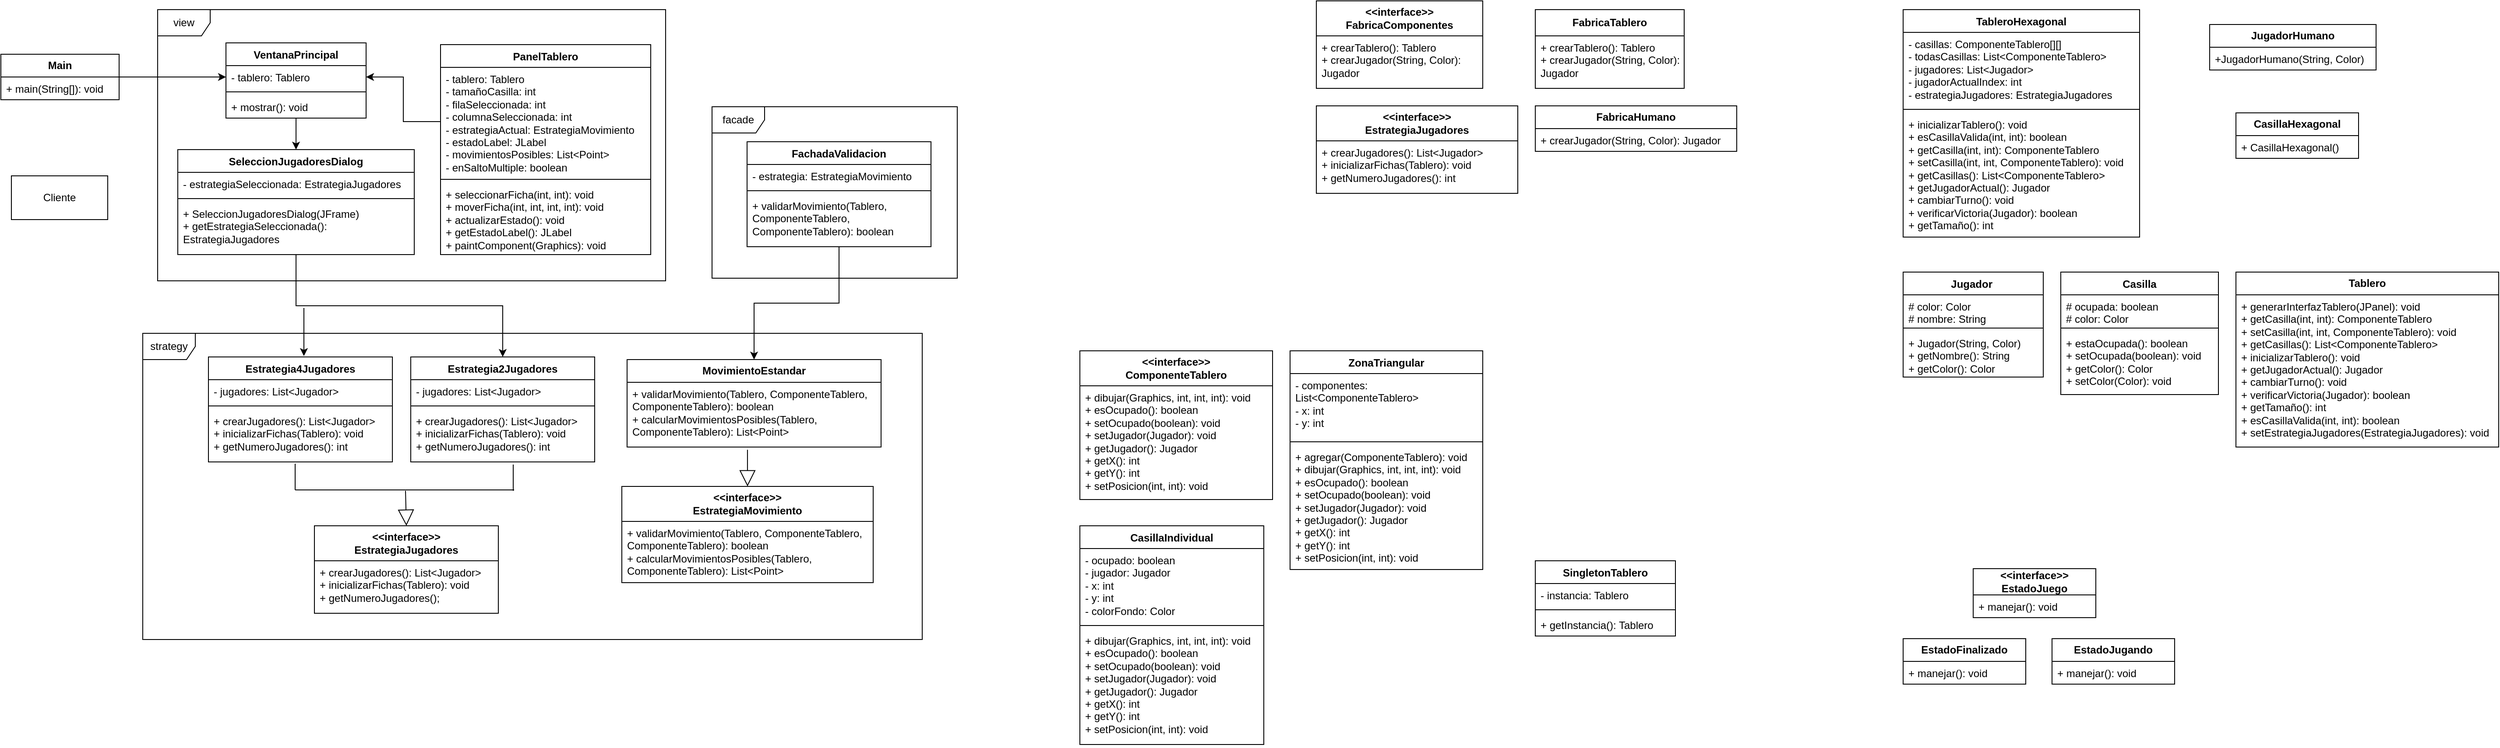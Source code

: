 <mxfile version="27.1.0">
  <diagram id="C5RBs43oDa-KdzZeNtuy" name="Page-1">
    <mxGraphModel dx="2445" dy="1056" grid="1" gridSize="10" guides="1" tooltips="1" connect="1" arrows="1" fold="1" page="1" pageScale="1" pageWidth="827" pageHeight="1169" math="0" shadow="0">
      <root>
        <mxCell id="WIyWlLk6GJQsqaUBKTNV-0" />
        <mxCell id="WIyWlLk6GJQsqaUBKTNV-1" parent="WIyWlLk6GJQsqaUBKTNV-0" />
        <mxCell id="kfvMcEYBfHKcjL1v_Dra-0" value="SingletonTablero" style="swimlane;fontStyle=1;align=center;verticalAlign=top;childLayout=stackLayout;horizontal=1;startSize=26;horizontalStack=0;resizeParent=1;resizeParentMax=0;resizeLast=0;collapsible=1;marginBottom=0;whiteSpace=wrap;html=1;" vertex="1" parent="WIyWlLk6GJQsqaUBKTNV-1">
          <mxGeometry x="1820" y="670" width="160" height="86" as="geometry" />
        </mxCell>
        <mxCell id="kfvMcEYBfHKcjL1v_Dra-1" value="- instancia: Tablero" style="text;strokeColor=none;fillColor=none;align=left;verticalAlign=top;spacingLeft=4;spacingRight=4;overflow=hidden;rotatable=0;points=[[0,0.5],[1,0.5]];portConstraint=eastwest;whiteSpace=wrap;html=1;" vertex="1" parent="kfvMcEYBfHKcjL1v_Dra-0">
          <mxGeometry y="26" width="160" height="26" as="geometry" />
        </mxCell>
        <mxCell id="kfvMcEYBfHKcjL1v_Dra-2" value="" style="line;strokeWidth=1;fillColor=none;align=left;verticalAlign=middle;spacingTop=-1;spacingLeft=3;spacingRight=3;rotatable=0;labelPosition=right;points=[];portConstraint=eastwest;strokeColor=inherit;" vertex="1" parent="kfvMcEYBfHKcjL1v_Dra-0">
          <mxGeometry y="52" width="160" height="8" as="geometry" />
        </mxCell>
        <mxCell id="kfvMcEYBfHKcjL1v_Dra-3" value="+ getInstancia(): Tablero" style="text;strokeColor=none;fillColor=none;align=left;verticalAlign=top;spacingLeft=4;spacingRight=4;overflow=hidden;rotatable=0;points=[[0,0.5],[1,0.5]];portConstraint=eastwest;whiteSpace=wrap;html=1;" vertex="1" parent="kfvMcEYBfHKcjL1v_Dra-0">
          <mxGeometry y="60" width="160" height="26" as="geometry" />
        </mxCell>
        <mxCell id="kfvMcEYBfHKcjL1v_Dra-4" value="&lt;div&gt;&lt;b&gt;&amp;lt;&amp;lt;interface&amp;gt;&amp;gt;&lt;/b&gt;&lt;/div&gt;&lt;div&gt;&lt;b&gt;FabricaComponentes&lt;/b&gt;&lt;/div&gt;" style="swimlane;fontStyle=0;childLayout=stackLayout;horizontal=1;startSize=40;fillColor=none;horizontalStack=0;resizeParent=1;resizeParentMax=0;resizeLast=0;collapsible=1;marginBottom=0;whiteSpace=wrap;html=1;" vertex="1" parent="WIyWlLk6GJQsqaUBKTNV-1">
          <mxGeometry x="1570" y="30" width="190" height="100" as="geometry" />
        </mxCell>
        <mxCell id="kfvMcEYBfHKcjL1v_Dra-5" value="&lt;div&gt;+ crearTablero(): Tablero&lt;/div&gt;&lt;div&gt;+ crearJugador(String, Color): Jugador&lt;/div&gt;" style="text;strokeColor=none;fillColor=none;align=left;verticalAlign=top;spacingLeft=4;spacingRight=4;overflow=hidden;rotatable=0;points=[[0,0.5],[1,0.5]];portConstraint=eastwest;whiteSpace=wrap;html=1;" vertex="1" parent="kfvMcEYBfHKcjL1v_Dra-4">
          <mxGeometry y="40" width="190" height="60" as="geometry" />
        </mxCell>
        <mxCell id="kfvMcEYBfHKcjL1v_Dra-8" value="&lt;b&gt;FabricaTablero&lt;/b&gt;" style="swimlane;fontStyle=0;childLayout=stackLayout;horizontal=1;startSize=30;fillColor=none;horizontalStack=0;resizeParent=1;resizeParentMax=0;resizeLast=0;collapsible=1;marginBottom=0;whiteSpace=wrap;html=1;" vertex="1" parent="WIyWlLk6GJQsqaUBKTNV-1">
          <mxGeometry x="1820" y="40" width="170" height="90" as="geometry" />
        </mxCell>
        <mxCell id="kfvMcEYBfHKcjL1v_Dra-9" value="&lt;div&gt;+ crearTablero(): Tablero&lt;/div&gt;&lt;div&gt;+ crearJugador(String, Color): Jugador&lt;/div&gt;" style="text;strokeColor=none;fillColor=none;align=left;verticalAlign=top;spacingLeft=4;spacingRight=4;overflow=hidden;rotatable=0;points=[[0,0.5],[1,0.5]];portConstraint=eastwest;whiteSpace=wrap;html=1;" vertex="1" parent="kfvMcEYBfHKcjL1v_Dra-8">
          <mxGeometry y="30" width="170" height="60" as="geometry" />
        </mxCell>
        <mxCell id="kfvMcEYBfHKcjL1v_Dra-10" value="&lt;div&gt;&lt;b&gt;&amp;lt;&amp;lt;interface&amp;gt;&amp;gt;&lt;/b&gt;&lt;/div&gt;&lt;div&gt;&lt;b&gt;ComponenteTablero&lt;/b&gt;&lt;/div&gt;" style="swimlane;fontStyle=0;childLayout=stackLayout;horizontal=1;startSize=40;fillColor=none;horizontalStack=0;resizeParent=1;resizeParentMax=0;resizeLast=0;collapsible=1;marginBottom=0;whiteSpace=wrap;html=1;" vertex="1" parent="WIyWlLk6GJQsqaUBKTNV-1">
          <mxGeometry x="1300" y="430" width="220" height="170" as="geometry" />
        </mxCell>
        <mxCell id="kfvMcEYBfHKcjL1v_Dra-11" value="&lt;div&gt;+ dibujar(Graphics, int, int, int): void&lt;/div&gt;&lt;div&gt;+ esOcupado(): boolean&lt;/div&gt;&lt;div&gt;+ setOcupado(boolean): void&lt;/div&gt;&lt;div&gt;+ setJugador(Jugador): void&lt;/div&gt;&lt;div&gt;+ getJugador(): Jugador&lt;/div&gt;&lt;div&gt;+ getX(): int&lt;/div&gt;&lt;div&gt;+ getY(): int&lt;/div&gt;&lt;div&gt;+ setPosicion(int, int): void&lt;/div&gt;" style="text;strokeColor=none;fillColor=none;align=left;verticalAlign=top;spacingLeft=4;spacingRight=4;overflow=hidden;rotatable=0;points=[[0,0.5],[1,0.5]];portConstraint=eastwest;whiteSpace=wrap;html=1;" vertex="1" parent="kfvMcEYBfHKcjL1v_Dra-10">
          <mxGeometry y="40" width="220" height="130" as="geometry" />
        </mxCell>
        <mxCell id="kfvMcEYBfHKcjL1v_Dra-14" value="CasillaIndividual" style="swimlane;fontStyle=1;align=center;verticalAlign=top;childLayout=stackLayout;horizontal=1;startSize=26;horizontalStack=0;resizeParent=1;resizeParentMax=0;resizeLast=0;collapsible=1;marginBottom=0;whiteSpace=wrap;html=1;" vertex="1" parent="WIyWlLk6GJQsqaUBKTNV-1">
          <mxGeometry x="1300" y="630" width="210" height="250" as="geometry" />
        </mxCell>
        <mxCell id="kfvMcEYBfHKcjL1v_Dra-15" value="&lt;div&gt;- ocupado: boolean&lt;/div&gt;&lt;div&gt;- jugador: Jugador&lt;/div&gt;&lt;div&gt;- x: int&lt;/div&gt;&lt;div&gt;- y: int&lt;/div&gt;&lt;div&gt;- colorFondo: Color&lt;/div&gt;" style="text;strokeColor=none;fillColor=none;align=left;verticalAlign=top;spacingLeft=4;spacingRight=4;overflow=hidden;rotatable=0;points=[[0,0.5],[1,0.5]];portConstraint=eastwest;whiteSpace=wrap;html=1;" vertex="1" parent="kfvMcEYBfHKcjL1v_Dra-14">
          <mxGeometry y="26" width="210" height="84" as="geometry" />
        </mxCell>
        <mxCell id="kfvMcEYBfHKcjL1v_Dra-16" value="" style="line;strokeWidth=1;fillColor=none;align=left;verticalAlign=middle;spacingTop=-1;spacingLeft=3;spacingRight=3;rotatable=0;labelPosition=right;points=[];portConstraint=eastwest;strokeColor=inherit;" vertex="1" parent="kfvMcEYBfHKcjL1v_Dra-14">
          <mxGeometry y="110" width="210" height="8" as="geometry" />
        </mxCell>
        <mxCell id="kfvMcEYBfHKcjL1v_Dra-17" value="&lt;div&gt;+ dibujar(Graphics, int, int, int): void&lt;/div&gt;&lt;div&gt;+ esOcupado(): boolean&lt;/div&gt;&lt;div&gt;+ setOcupado(boolean): void&lt;/div&gt;&lt;div&gt;+ setJugador(Jugador): void&lt;/div&gt;&lt;div&gt;+ getJugador(): Jugador&lt;/div&gt;&lt;div&gt;+ getX(): int&lt;/div&gt;&lt;div&gt;+ getY(): int&lt;/div&gt;&lt;div&gt;+ setPosicion(int, int): void&lt;/div&gt;" style="text;strokeColor=none;fillColor=none;align=left;verticalAlign=top;spacingLeft=4;spacingRight=4;overflow=hidden;rotatable=0;points=[[0,0.5],[1,0.5]];portConstraint=eastwest;whiteSpace=wrap;html=1;" vertex="1" parent="kfvMcEYBfHKcjL1v_Dra-14">
          <mxGeometry y="118" width="210" height="132" as="geometry" />
        </mxCell>
        <mxCell id="kfvMcEYBfHKcjL1v_Dra-161" style="edgeStyle=orthogonalEdgeStyle;rounded=0;orthogonalLoop=1;jettySize=auto;html=1;entryX=0.5;entryY=0;entryDx=0;entryDy=0;" edge="1" parent="WIyWlLk6GJQsqaUBKTNV-1" source="kfvMcEYBfHKcjL1v_Dra-18" target="kfvMcEYBfHKcjL1v_Dra-22">
          <mxGeometry relative="1" as="geometry" />
        </mxCell>
        <mxCell id="kfvMcEYBfHKcjL1v_Dra-18" value="FachadaValidacion" style="swimlane;fontStyle=1;align=center;verticalAlign=top;childLayout=stackLayout;horizontal=1;startSize=26;horizontalStack=0;resizeParent=1;resizeParentMax=0;resizeLast=0;collapsible=1;marginBottom=0;whiteSpace=wrap;html=1;" vertex="1" parent="WIyWlLk6GJQsqaUBKTNV-1">
          <mxGeometry x="920" y="191" width="210" height="120" as="geometry" />
        </mxCell>
        <mxCell id="kfvMcEYBfHKcjL1v_Dra-19" value="- estrategia: EstrategiaMovimiento" style="text;strokeColor=none;fillColor=none;align=left;verticalAlign=top;spacingLeft=4;spacingRight=4;overflow=hidden;rotatable=0;points=[[0,0.5],[1,0.5]];portConstraint=eastwest;whiteSpace=wrap;html=1;" vertex="1" parent="kfvMcEYBfHKcjL1v_Dra-18">
          <mxGeometry y="26" width="210" height="26" as="geometry" />
        </mxCell>
        <mxCell id="kfvMcEYBfHKcjL1v_Dra-20" value="" style="line;strokeWidth=1;fillColor=none;align=left;verticalAlign=middle;spacingTop=-1;spacingLeft=3;spacingRight=3;rotatable=0;labelPosition=right;points=[];portConstraint=eastwest;strokeColor=inherit;" vertex="1" parent="kfvMcEYBfHKcjL1v_Dra-18">
          <mxGeometry y="52" width="210" height="8" as="geometry" />
        </mxCell>
        <mxCell id="kfvMcEYBfHKcjL1v_Dra-21" value="+ validarMovimiento(Tablero, ComponenteTablero, ComponenteTablero): boolean" style="text;strokeColor=none;fillColor=none;align=left;verticalAlign=top;spacingLeft=4;spacingRight=4;overflow=hidden;rotatable=0;points=[[0,0.5],[1,0.5]];portConstraint=eastwest;whiteSpace=wrap;html=1;" vertex="1" parent="kfvMcEYBfHKcjL1v_Dra-18">
          <mxGeometry y="60" width="210" height="60" as="geometry" />
        </mxCell>
        <mxCell id="kfvMcEYBfHKcjL1v_Dra-22" value="&lt;b&gt;MovimientoEstandar&lt;/b&gt;" style="swimlane;fontStyle=0;childLayout=stackLayout;horizontal=1;startSize=26;fillColor=none;horizontalStack=0;resizeParent=1;resizeParentMax=0;resizeLast=0;collapsible=1;marginBottom=0;whiteSpace=wrap;html=1;" vertex="1" parent="WIyWlLk6GJQsqaUBKTNV-1">
          <mxGeometry x="783" y="440" width="290" height="100" as="geometry" />
        </mxCell>
        <mxCell id="kfvMcEYBfHKcjL1v_Dra-23" value="&lt;div&gt;+ validarMovimiento(Tablero, ComponenteTablero, ComponenteTablero): boolean&lt;/div&gt;&lt;div&gt;+ calcularMovimientosPosibles(Tablero, ComponenteTablero): List&amp;lt;Point&amp;gt;&lt;/div&gt;" style="text;strokeColor=none;fillColor=none;align=left;verticalAlign=top;spacingLeft=4;spacingRight=4;overflow=hidden;rotatable=0;points=[[0,0.5],[1,0.5]];portConstraint=eastwest;whiteSpace=wrap;html=1;" vertex="1" parent="kfvMcEYBfHKcjL1v_Dra-22">
          <mxGeometry y="26" width="290" height="74" as="geometry" />
        </mxCell>
        <mxCell id="kfvMcEYBfHKcjL1v_Dra-26" value="TableroHexagonal" style="swimlane;fontStyle=1;align=center;verticalAlign=top;childLayout=stackLayout;horizontal=1;startSize=26;horizontalStack=0;resizeParent=1;resizeParentMax=0;resizeLast=0;collapsible=1;marginBottom=0;whiteSpace=wrap;html=1;" vertex="1" parent="WIyWlLk6GJQsqaUBKTNV-1">
          <mxGeometry x="2240" y="40" width="270" height="260" as="geometry" />
        </mxCell>
        <mxCell id="kfvMcEYBfHKcjL1v_Dra-27" value="&lt;div&gt;- casillas: ComponenteTablero[][]&lt;/div&gt;&lt;div&gt;- todasCasillas: List&amp;lt;ComponenteTablero&amp;gt;&lt;/div&gt;&lt;div&gt;- jugadores: List&amp;lt;Jugador&amp;gt;&lt;/div&gt;&lt;div&gt;- jugadorActualIndex: int&lt;/div&gt;&lt;div&gt;- estrategiaJugadores: EstrategiaJugadores&lt;/div&gt;" style="text;strokeColor=none;fillColor=none;align=left;verticalAlign=top;spacingLeft=4;spacingRight=4;overflow=hidden;rotatable=0;points=[[0,0.5],[1,0.5]];portConstraint=eastwest;whiteSpace=wrap;html=1;" vertex="1" parent="kfvMcEYBfHKcjL1v_Dra-26">
          <mxGeometry y="26" width="270" height="84" as="geometry" />
        </mxCell>
        <mxCell id="kfvMcEYBfHKcjL1v_Dra-28" value="" style="line;strokeWidth=1;fillColor=none;align=left;verticalAlign=middle;spacingTop=-1;spacingLeft=3;spacingRight=3;rotatable=0;labelPosition=right;points=[];portConstraint=eastwest;strokeColor=inherit;" vertex="1" parent="kfvMcEYBfHKcjL1v_Dra-26">
          <mxGeometry y="110" width="270" height="8" as="geometry" />
        </mxCell>
        <mxCell id="kfvMcEYBfHKcjL1v_Dra-29" value="&lt;div&gt;+ inicializarTablero(): void&lt;/div&gt;&lt;div&gt;+ esCasillaValida(int, int): boolean&lt;/div&gt;&lt;div&gt;+ getCasilla(int, int): ComponenteTablero&lt;/div&gt;&lt;div&gt;+ setCasilla(int, int, ComponenteTablero): void&lt;/div&gt;&lt;div&gt;+ getCasillas(): List&amp;lt;ComponenteTablero&amp;gt;&lt;/div&gt;&lt;div&gt;+ getJugadorActual(): Jugador&lt;/div&gt;&lt;div&gt;+ cambiarTurno(): void&lt;/div&gt;&lt;div&gt;+ verificarVictoria(Jugador): boolean&lt;/div&gt;&lt;div&gt;+ getTamaño(): int&lt;/div&gt;" style="text;strokeColor=none;fillColor=none;align=left;verticalAlign=top;spacingLeft=4;spacingRight=4;overflow=hidden;rotatable=0;points=[[0,0.5],[1,0.5]];portConstraint=eastwest;whiteSpace=wrap;html=1;" vertex="1" parent="kfvMcEYBfHKcjL1v_Dra-26">
          <mxGeometry y="118" width="270" height="142" as="geometry" />
        </mxCell>
        <mxCell id="kfvMcEYBfHKcjL1v_Dra-34" value="PanelTablero" style="swimlane;fontStyle=1;align=center;verticalAlign=top;childLayout=stackLayout;horizontal=1;startSize=26;horizontalStack=0;resizeParent=1;resizeParentMax=0;resizeLast=0;collapsible=1;marginBottom=0;whiteSpace=wrap;html=1;" vertex="1" parent="WIyWlLk6GJQsqaUBKTNV-1">
          <mxGeometry x="570" y="80" width="240" height="240" as="geometry" />
        </mxCell>
        <mxCell id="kfvMcEYBfHKcjL1v_Dra-35" value="&lt;div&gt;- tablero: Tablero&lt;/div&gt;&lt;div&gt;- tamañoCasilla: int&lt;/div&gt;&lt;div&gt;- filaSeleccionada: int&lt;/div&gt;&lt;div&gt;- columnaSeleccionada: int&lt;/div&gt;&lt;div&gt;- estrategiaActual: EstrategiaMovimiento&lt;/div&gt;&lt;div&gt;- estadoLabel: JLabel&lt;/div&gt;&lt;div&gt;- movimientosPosibles: List&amp;lt;Point&amp;gt;&lt;/div&gt;&lt;div&gt;- enSaltoMultiple: boolean&lt;/div&gt;" style="text;strokeColor=none;fillColor=none;align=left;verticalAlign=top;spacingLeft=4;spacingRight=4;overflow=hidden;rotatable=0;points=[[0,0.5],[1,0.5]];portConstraint=eastwest;whiteSpace=wrap;html=1;" vertex="1" parent="kfvMcEYBfHKcjL1v_Dra-34">
          <mxGeometry y="26" width="240" height="124" as="geometry" />
        </mxCell>
        <mxCell id="kfvMcEYBfHKcjL1v_Dra-36" value="" style="line;strokeWidth=1;fillColor=none;align=left;verticalAlign=middle;spacingTop=-1;spacingLeft=3;spacingRight=3;rotatable=0;labelPosition=right;points=[];portConstraint=eastwest;strokeColor=inherit;" vertex="1" parent="kfvMcEYBfHKcjL1v_Dra-34">
          <mxGeometry y="150" width="240" height="8" as="geometry" />
        </mxCell>
        <mxCell id="kfvMcEYBfHKcjL1v_Dra-37" value="&lt;div&gt;+ seleccionarFicha(int, int): void&lt;/div&gt;&lt;div&gt;+ moverFicha(int, int, int, int): void&lt;/div&gt;&lt;div&gt;+ actualizarEstado(): void&lt;/div&gt;&lt;div&gt;+ getEstadoLabel(): JLabel&lt;/div&gt;&lt;div&gt;+ paintComponent(Graphics): void&lt;/div&gt;" style="text;strokeColor=none;fillColor=none;align=left;verticalAlign=top;spacingLeft=4;spacingRight=4;overflow=hidden;rotatable=0;points=[[0,0.5],[1,0.5]];portConstraint=eastwest;whiteSpace=wrap;html=1;" vertex="1" parent="kfvMcEYBfHKcjL1v_Dra-34">
          <mxGeometry y="158" width="240" height="82" as="geometry" />
        </mxCell>
        <mxCell id="kfvMcEYBfHKcjL1v_Dra-145" style="edgeStyle=orthogonalEdgeStyle;rounded=0;orthogonalLoop=1;jettySize=auto;html=1;entryX=0.5;entryY=0;entryDx=0;entryDy=0;" edge="1" parent="WIyWlLk6GJQsqaUBKTNV-1" source="kfvMcEYBfHKcjL1v_Dra-38" target="kfvMcEYBfHKcjL1v_Dra-120">
          <mxGeometry relative="1" as="geometry" />
        </mxCell>
        <mxCell id="kfvMcEYBfHKcjL1v_Dra-38" value="VentanaPrincipal" style="swimlane;fontStyle=1;align=center;verticalAlign=top;childLayout=stackLayout;horizontal=1;startSize=26;horizontalStack=0;resizeParent=1;resizeParentMax=0;resizeLast=0;collapsible=1;marginBottom=0;whiteSpace=wrap;html=1;" vertex="1" parent="WIyWlLk6GJQsqaUBKTNV-1">
          <mxGeometry x="325" y="78" width="160" height="86" as="geometry" />
        </mxCell>
        <mxCell id="kfvMcEYBfHKcjL1v_Dra-39" value="- tablero: Tablero" style="text;strokeColor=none;fillColor=none;align=left;verticalAlign=top;spacingLeft=4;spacingRight=4;overflow=hidden;rotatable=0;points=[[0,0.5],[1,0.5]];portConstraint=eastwest;whiteSpace=wrap;html=1;" vertex="1" parent="kfvMcEYBfHKcjL1v_Dra-38">
          <mxGeometry y="26" width="160" height="26" as="geometry" />
        </mxCell>
        <mxCell id="kfvMcEYBfHKcjL1v_Dra-40" value="" style="line;strokeWidth=1;fillColor=none;align=left;verticalAlign=middle;spacingTop=-1;spacingLeft=3;spacingRight=3;rotatable=0;labelPosition=right;points=[];portConstraint=eastwest;strokeColor=inherit;" vertex="1" parent="kfvMcEYBfHKcjL1v_Dra-38">
          <mxGeometry y="52" width="160" height="8" as="geometry" />
        </mxCell>
        <mxCell id="kfvMcEYBfHKcjL1v_Dra-41" value="+ mostrar(): void" style="text;strokeColor=none;fillColor=none;align=left;verticalAlign=top;spacingLeft=4;spacingRight=4;overflow=hidden;rotatable=0;points=[[0,0.5],[1,0.5]];portConstraint=eastwest;whiteSpace=wrap;html=1;" vertex="1" parent="kfvMcEYBfHKcjL1v_Dra-38">
          <mxGeometry y="60" width="160" height="26" as="geometry" />
        </mxCell>
        <mxCell id="kfvMcEYBfHKcjL1v_Dra-42" value="Estrategia2Jugadores" style="swimlane;fontStyle=1;align=center;verticalAlign=top;childLayout=stackLayout;horizontal=1;startSize=26;horizontalStack=0;resizeParent=1;resizeParentMax=0;resizeLast=0;collapsible=1;marginBottom=0;whiteSpace=wrap;html=1;" vertex="1" parent="WIyWlLk6GJQsqaUBKTNV-1">
          <mxGeometry x="536" y="437" width="210" height="120" as="geometry" />
        </mxCell>
        <mxCell id="kfvMcEYBfHKcjL1v_Dra-43" value="- jugadores: List&amp;lt;Jugador&amp;gt;" style="text;strokeColor=none;fillColor=none;align=left;verticalAlign=top;spacingLeft=4;spacingRight=4;overflow=hidden;rotatable=0;points=[[0,0.5],[1,0.5]];portConstraint=eastwest;whiteSpace=wrap;html=1;" vertex="1" parent="kfvMcEYBfHKcjL1v_Dra-42">
          <mxGeometry y="26" width="210" height="26" as="geometry" />
        </mxCell>
        <mxCell id="kfvMcEYBfHKcjL1v_Dra-44" value="" style="line;strokeWidth=1;fillColor=none;align=left;verticalAlign=middle;spacingTop=-1;spacingLeft=3;spacingRight=3;rotatable=0;labelPosition=right;points=[];portConstraint=eastwest;strokeColor=inherit;" vertex="1" parent="kfvMcEYBfHKcjL1v_Dra-42">
          <mxGeometry y="52" width="210" height="8" as="geometry" />
        </mxCell>
        <mxCell id="kfvMcEYBfHKcjL1v_Dra-45" value="&lt;div&gt;+ crearJugadores(): List&amp;lt;Jugador&amp;gt;&lt;/div&gt;&lt;div&gt;+ inicializarFichas(Tablero): void&lt;/div&gt;&lt;div&gt;+ getNumeroJugadores(): int&lt;/div&gt;" style="text;strokeColor=none;fillColor=none;align=left;verticalAlign=top;spacingLeft=4;spacingRight=4;overflow=hidden;rotatable=0;points=[[0,0.5],[1,0.5]];portConstraint=eastwest;whiteSpace=wrap;html=1;" vertex="1" parent="kfvMcEYBfHKcjL1v_Dra-42">
          <mxGeometry y="60" width="210" height="60" as="geometry" />
        </mxCell>
        <mxCell id="kfvMcEYBfHKcjL1v_Dra-46" value="&lt;b&gt;EstadoJugando&lt;/b&gt;" style="swimlane;fontStyle=0;childLayout=stackLayout;horizontal=1;startSize=26;fillColor=none;horizontalStack=0;resizeParent=1;resizeParentMax=0;resizeLast=0;collapsible=1;marginBottom=0;whiteSpace=wrap;html=1;" vertex="1" parent="WIyWlLk6GJQsqaUBKTNV-1">
          <mxGeometry x="2410" y="759" width="140" height="52" as="geometry" />
        </mxCell>
        <mxCell id="kfvMcEYBfHKcjL1v_Dra-47" value="+ manejar(): void" style="text;strokeColor=none;fillColor=none;align=left;verticalAlign=top;spacingLeft=4;spacingRight=4;overflow=hidden;rotatable=0;points=[[0,0.5],[1,0.5]];portConstraint=eastwest;whiteSpace=wrap;html=1;" vertex="1" parent="kfvMcEYBfHKcjL1v_Dra-46">
          <mxGeometry y="26" width="140" height="26" as="geometry" />
        </mxCell>
        <mxCell id="kfvMcEYBfHKcjL1v_Dra-144" style="edgeStyle=orthogonalEdgeStyle;rounded=0;orthogonalLoop=1;jettySize=auto;html=1;entryX=0;entryY=0.5;entryDx=0;entryDy=0;" edge="1" parent="WIyWlLk6GJQsqaUBKTNV-1" source="kfvMcEYBfHKcjL1v_Dra-50" target="kfvMcEYBfHKcjL1v_Dra-39">
          <mxGeometry relative="1" as="geometry" />
        </mxCell>
        <mxCell id="kfvMcEYBfHKcjL1v_Dra-50" value="&lt;b&gt;Main&lt;/b&gt;" style="swimlane;fontStyle=0;childLayout=stackLayout;horizontal=1;startSize=26;fillColor=none;horizontalStack=0;resizeParent=1;resizeParentMax=0;resizeLast=0;collapsible=1;marginBottom=0;whiteSpace=wrap;html=1;" vertex="1" parent="WIyWlLk6GJQsqaUBKTNV-1">
          <mxGeometry x="68" y="91" width="135" height="52" as="geometry" />
        </mxCell>
        <mxCell id="kfvMcEYBfHKcjL1v_Dra-51" value="+ main(String[]): void" style="text;strokeColor=none;fillColor=none;align=left;verticalAlign=top;spacingLeft=4;spacingRight=4;overflow=hidden;rotatable=0;points=[[0,0.5],[1,0.5]];portConstraint=eastwest;whiteSpace=wrap;html=1;" vertex="1" parent="kfvMcEYBfHKcjL1v_Dra-50">
          <mxGeometry y="26" width="135" height="26" as="geometry" />
        </mxCell>
        <mxCell id="kfvMcEYBfHKcjL1v_Dra-54" value="ZonaTriangular" style="swimlane;fontStyle=1;align=center;verticalAlign=top;childLayout=stackLayout;horizontal=1;startSize=26;horizontalStack=0;resizeParent=1;resizeParentMax=0;resizeLast=0;collapsible=1;marginBottom=0;whiteSpace=wrap;html=1;" vertex="1" parent="WIyWlLk6GJQsqaUBKTNV-1">
          <mxGeometry x="1540" y="430" width="220" height="250" as="geometry" />
        </mxCell>
        <mxCell id="kfvMcEYBfHKcjL1v_Dra-55" value="&lt;div&gt;- componentes: List&amp;lt;ComponenteTablero&amp;gt;&lt;/div&gt;&lt;div&gt;- x: int&lt;/div&gt;&lt;div&gt;- y: int&lt;/div&gt;" style="text;strokeColor=none;fillColor=none;align=left;verticalAlign=top;spacingLeft=4;spacingRight=4;overflow=hidden;rotatable=0;points=[[0,0.5],[1,0.5]];portConstraint=eastwest;whiteSpace=wrap;html=1;" vertex="1" parent="kfvMcEYBfHKcjL1v_Dra-54">
          <mxGeometry y="26" width="220" height="74" as="geometry" />
        </mxCell>
        <mxCell id="kfvMcEYBfHKcjL1v_Dra-56" value="" style="line;strokeWidth=1;fillColor=none;align=left;verticalAlign=middle;spacingTop=-1;spacingLeft=3;spacingRight=3;rotatable=0;labelPosition=right;points=[];portConstraint=eastwest;strokeColor=inherit;" vertex="1" parent="kfvMcEYBfHKcjL1v_Dra-54">
          <mxGeometry y="100" width="220" height="8" as="geometry" />
        </mxCell>
        <mxCell id="kfvMcEYBfHKcjL1v_Dra-57" value="&lt;div&gt;+ agregar(ComponenteTablero): void&lt;/div&gt;&lt;div&gt;+ dibujar(Graphics, int, int, int): void&lt;/div&gt;&lt;div&gt;+ esOcupado(): boolean&lt;/div&gt;&lt;div&gt;+ setOcupado(boolean): void&lt;/div&gt;&lt;div&gt;+ setJugador(Jugador): void&lt;/div&gt;&lt;div&gt;+ getJugador(): Jugador&lt;/div&gt;&lt;div&gt;+ getX(): int&lt;/div&gt;&lt;div&gt;+ getY(): int&lt;/div&gt;&lt;div&gt;+ setPosicion(int, int): void&lt;/div&gt;" style="text;strokeColor=none;fillColor=none;align=left;verticalAlign=top;spacingLeft=4;spacingRight=4;overflow=hidden;rotatable=0;points=[[0,0.5],[1,0.5]];portConstraint=eastwest;whiteSpace=wrap;html=1;" vertex="1" parent="kfvMcEYBfHKcjL1v_Dra-54">
          <mxGeometry y="108" width="220" height="142" as="geometry" />
        </mxCell>
        <mxCell id="kfvMcEYBfHKcjL1v_Dra-58" value="&lt;b&gt;JugadorHumano&lt;/b&gt;" style="swimlane;fontStyle=0;childLayout=stackLayout;horizontal=1;startSize=26;fillColor=none;horizontalStack=0;resizeParent=1;resizeParentMax=0;resizeLast=0;collapsible=1;marginBottom=0;whiteSpace=wrap;html=1;" vertex="1" parent="WIyWlLk6GJQsqaUBKTNV-1">
          <mxGeometry x="2590" y="57" width="190" height="52" as="geometry" />
        </mxCell>
        <mxCell id="kfvMcEYBfHKcjL1v_Dra-59" value="+JugadorHumano(String, Color)" style="text;strokeColor=none;fillColor=none;align=left;verticalAlign=top;spacingLeft=4;spacingRight=4;overflow=hidden;rotatable=0;points=[[0,0.5],[1,0.5]];portConstraint=eastwest;whiteSpace=wrap;html=1;" vertex="1" parent="kfvMcEYBfHKcjL1v_Dra-58">
          <mxGeometry y="26" width="190" height="26" as="geometry" />
        </mxCell>
        <mxCell id="kfvMcEYBfHKcjL1v_Dra-62" value="&lt;b&gt;Tablero&lt;/b&gt;" style="swimlane;fontStyle=0;childLayout=stackLayout;horizontal=1;startSize=26;fillColor=none;horizontalStack=0;resizeParent=1;resizeParentMax=0;resizeLast=0;collapsible=1;marginBottom=0;whiteSpace=wrap;html=1;" vertex="1" parent="WIyWlLk6GJQsqaUBKTNV-1">
          <mxGeometry x="2620" y="340" width="300" height="200" as="geometry" />
        </mxCell>
        <mxCell id="kfvMcEYBfHKcjL1v_Dra-63" value="&lt;div&gt;+ generarInterfazTablero(JPanel): void&lt;/div&gt;&lt;div&gt;+ getCasilla(int, int): ComponenteTablero&lt;/div&gt;&lt;div&gt;+ setCasilla(int, int, ComponenteTablero): void&lt;/div&gt;&lt;div&gt;+ getCasillas(): List&amp;lt;ComponenteTablero&amp;gt;&lt;/div&gt;&lt;div&gt;+ inicializarTablero(): void&lt;/div&gt;&lt;div&gt;+ getJugadorActual(): Jugador&lt;/div&gt;&lt;div&gt;+ cambiarTurno(): void&lt;/div&gt;&lt;div&gt;+ verificarVictoria(Jugador): boolean&lt;/div&gt;&lt;div&gt;+ getTamaño(): int&lt;/div&gt;&lt;div&gt;+ esCasillaValida(int, int): boolean&lt;/div&gt;&lt;div&gt;+ setEstrategiaJugadores(EstrategiaJugadores): void&lt;/div&gt;" style="text;strokeColor=none;fillColor=none;align=left;verticalAlign=top;spacingLeft=4;spacingRight=4;overflow=hidden;rotatable=0;points=[[0,0.5],[1,0.5]];portConstraint=eastwest;whiteSpace=wrap;html=1;" vertex="1" parent="kfvMcEYBfHKcjL1v_Dra-62">
          <mxGeometry y="26" width="300" height="174" as="geometry" />
        </mxCell>
        <mxCell id="kfvMcEYBfHKcjL1v_Dra-66" value="&lt;div&gt;&lt;b&gt;&amp;lt;&amp;lt;interface&amp;gt;&amp;gt;&lt;/b&gt;&lt;/div&gt;&lt;div&gt;&lt;b&gt;EstrategiaJugadores&lt;/b&gt;&lt;/div&gt;" style="swimlane;fontStyle=0;childLayout=stackLayout;horizontal=1;startSize=40;fillColor=none;horizontalStack=0;resizeParent=1;resizeParentMax=0;resizeLast=0;collapsible=1;marginBottom=0;whiteSpace=wrap;html=1;" vertex="1" parent="WIyWlLk6GJQsqaUBKTNV-1">
          <mxGeometry x="1570" y="150" width="230" height="100" as="geometry" />
        </mxCell>
        <mxCell id="kfvMcEYBfHKcjL1v_Dra-67" value="&lt;div&gt;+ crearJugadores(): List&amp;lt;Jugador&amp;gt;&lt;/div&gt;&lt;div&gt;+ inicializarFichas(Tablero): void&lt;/div&gt;&lt;div&gt;+ getNumeroJugadores(): int&lt;/div&gt;" style="text;strokeColor=none;fillColor=none;align=left;verticalAlign=top;spacingLeft=4;spacingRight=4;overflow=hidden;rotatable=0;points=[[0,0.5],[1,0.5]];portConstraint=eastwest;whiteSpace=wrap;html=1;" vertex="1" parent="kfvMcEYBfHKcjL1v_Dra-66">
          <mxGeometry y="40" width="230" height="60" as="geometry" />
        </mxCell>
        <mxCell id="kfvMcEYBfHKcjL1v_Dra-70" value="&lt;b&gt;FabricaHumano&lt;/b&gt;" style="swimlane;fontStyle=0;childLayout=stackLayout;horizontal=1;startSize=26;fillColor=none;horizontalStack=0;resizeParent=1;resizeParentMax=0;resizeLast=0;collapsible=1;marginBottom=0;whiteSpace=wrap;html=1;" vertex="1" parent="WIyWlLk6GJQsqaUBKTNV-1">
          <mxGeometry x="1820" y="150" width="230" height="52" as="geometry" />
        </mxCell>
        <mxCell id="kfvMcEYBfHKcjL1v_Dra-71" value="+ crearJugador(String, Color): Jugador" style="text;strokeColor=none;fillColor=none;align=left;verticalAlign=top;spacingLeft=4;spacingRight=4;overflow=hidden;rotatable=0;points=[[0,0.5],[1,0.5]];portConstraint=eastwest;whiteSpace=wrap;html=1;" vertex="1" parent="kfvMcEYBfHKcjL1v_Dra-70">
          <mxGeometry y="26" width="230" height="26" as="geometry" />
        </mxCell>
        <mxCell id="kfvMcEYBfHKcjL1v_Dra-79" value="Jugador&amp;nbsp;" style="swimlane;fontStyle=1;align=center;verticalAlign=top;childLayout=stackLayout;horizontal=1;startSize=26;horizontalStack=0;resizeParent=1;resizeParentMax=0;resizeLast=0;collapsible=1;marginBottom=0;whiteSpace=wrap;html=1;" vertex="1" parent="WIyWlLk6GJQsqaUBKTNV-1">
          <mxGeometry x="2240" y="340" width="160" height="120" as="geometry" />
        </mxCell>
        <mxCell id="kfvMcEYBfHKcjL1v_Dra-80" value="&lt;div&gt;# color: Color&lt;/div&gt;&lt;div&gt;# nombre: String&lt;/div&gt;" style="text;strokeColor=none;fillColor=none;align=left;verticalAlign=top;spacingLeft=4;spacingRight=4;overflow=hidden;rotatable=0;points=[[0,0.5],[1,0.5]];portConstraint=eastwest;whiteSpace=wrap;html=1;" vertex="1" parent="kfvMcEYBfHKcjL1v_Dra-79">
          <mxGeometry y="26" width="160" height="34" as="geometry" />
        </mxCell>
        <mxCell id="kfvMcEYBfHKcjL1v_Dra-81" value="" style="line;strokeWidth=1;fillColor=none;align=left;verticalAlign=middle;spacingTop=-1;spacingLeft=3;spacingRight=3;rotatable=0;labelPosition=right;points=[];portConstraint=eastwest;strokeColor=inherit;" vertex="1" parent="kfvMcEYBfHKcjL1v_Dra-79">
          <mxGeometry y="60" width="160" height="8" as="geometry" />
        </mxCell>
        <mxCell id="kfvMcEYBfHKcjL1v_Dra-82" value="&lt;div&gt;+ Jugador(String, Color)&lt;/div&gt;&lt;div&gt;+ getNombre(): String&lt;/div&gt;&lt;div&gt;+ getColor(): Color&lt;/div&gt;" style="text;strokeColor=none;fillColor=none;align=left;verticalAlign=top;spacingLeft=4;spacingRight=4;overflow=hidden;rotatable=0;points=[[0,0.5],[1,0.5]];portConstraint=eastwest;whiteSpace=wrap;html=1;" vertex="1" parent="kfvMcEYBfHKcjL1v_Dra-79">
          <mxGeometry y="68" width="160" height="52" as="geometry" />
        </mxCell>
        <mxCell id="kfvMcEYBfHKcjL1v_Dra-83" value="Casilla" style="swimlane;fontStyle=1;align=center;verticalAlign=top;childLayout=stackLayout;horizontal=1;startSize=26;horizontalStack=0;resizeParent=1;resizeParentMax=0;resizeLast=0;collapsible=1;marginBottom=0;whiteSpace=wrap;html=1;" vertex="1" parent="WIyWlLk6GJQsqaUBKTNV-1">
          <mxGeometry x="2420" y="340" width="180" height="140" as="geometry" />
        </mxCell>
        <mxCell id="kfvMcEYBfHKcjL1v_Dra-84" value="&lt;div&gt;# ocupada: boolean&lt;/div&gt;&lt;div&gt;# color: Color&lt;/div&gt;" style="text;strokeColor=none;fillColor=none;align=left;verticalAlign=top;spacingLeft=4;spacingRight=4;overflow=hidden;rotatable=0;points=[[0,0.5],[1,0.5]];portConstraint=eastwest;whiteSpace=wrap;html=1;" vertex="1" parent="kfvMcEYBfHKcjL1v_Dra-83">
          <mxGeometry y="26" width="180" height="34" as="geometry" />
        </mxCell>
        <mxCell id="kfvMcEYBfHKcjL1v_Dra-85" value="" style="line;strokeWidth=1;fillColor=none;align=left;verticalAlign=middle;spacingTop=-1;spacingLeft=3;spacingRight=3;rotatable=0;labelPosition=right;points=[];portConstraint=eastwest;strokeColor=inherit;" vertex="1" parent="kfvMcEYBfHKcjL1v_Dra-83">
          <mxGeometry y="60" width="180" height="8" as="geometry" />
        </mxCell>
        <mxCell id="kfvMcEYBfHKcjL1v_Dra-86" value="&lt;div&gt;+ estaOcupada(): boolean&lt;/div&gt;&lt;div&gt;+ setOcupada(boolean): void&lt;/div&gt;&lt;div&gt;+ getColor(): Color&lt;/div&gt;&lt;div&gt;+ setColor(Color): void&lt;/div&gt;" style="text;strokeColor=none;fillColor=none;align=left;verticalAlign=top;spacingLeft=4;spacingRight=4;overflow=hidden;rotatable=0;points=[[0,0.5],[1,0.5]];portConstraint=eastwest;whiteSpace=wrap;html=1;" vertex="1" parent="kfvMcEYBfHKcjL1v_Dra-83">
          <mxGeometry y="68" width="180" height="72" as="geometry" />
        </mxCell>
        <mxCell id="kfvMcEYBfHKcjL1v_Dra-87" value="&lt;b&gt;CasillaHexagonal&lt;/b&gt;" style="swimlane;fontStyle=0;childLayout=stackLayout;horizontal=1;startSize=26;fillColor=none;horizontalStack=0;resizeParent=1;resizeParentMax=0;resizeLast=0;collapsible=1;marginBottom=0;whiteSpace=wrap;html=1;" vertex="1" parent="WIyWlLk6GJQsqaUBKTNV-1">
          <mxGeometry x="2620" y="158" width="140" height="52" as="geometry" />
        </mxCell>
        <mxCell id="kfvMcEYBfHKcjL1v_Dra-88" value="+ CasillaHexagonal()" style="text;strokeColor=none;fillColor=none;align=left;verticalAlign=top;spacingLeft=4;spacingRight=4;overflow=hidden;rotatable=0;points=[[0,0.5],[1,0.5]];portConstraint=eastwest;whiteSpace=wrap;html=1;" vertex="1" parent="kfvMcEYBfHKcjL1v_Dra-87">
          <mxGeometry y="26" width="140" height="26" as="geometry" />
        </mxCell>
        <mxCell id="kfvMcEYBfHKcjL1v_Dra-91" value="&lt;b&gt;EstadoFinalizado&lt;/b&gt;" style="swimlane;fontStyle=0;childLayout=stackLayout;horizontal=1;startSize=26;fillColor=none;horizontalStack=0;resizeParent=1;resizeParentMax=0;resizeLast=0;collapsible=1;marginBottom=0;whiteSpace=wrap;html=1;" vertex="1" parent="WIyWlLk6GJQsqaUBKTNV-1">
          <mxGeometry x="2240" y="759" width="140" height="52" as="geometry" />
        </mxCell>
        <mxCell id="kfvMcEYBfHKcjL1v_Dra-92" value="+ manejar(): void" style="text;strokeColor=none;fillColor=none;align=left;verticalAlign=top;spacingLeft=4;spacingRight=4;overflow=hidden;rotatable=0;points=[[0,0.5],[1,0.5]];portConstraint=eastwest;whiteSpace=wrap;html=1;" vertex="1" parent="kfvMcEYBfHKcjL1v_Dra-91">
          <mxGeometry y="26" width="140" height="26" as="geometry" />
        </mxCell>
        <mxCell id="kfvMcEYBfHKcjL1v_Dra-95" value="&lt;div&gt;&lt;b&gt;&amp;lt;&amp;lt;interface&amp;gt;&amp;gt;&lt;/b&gt;&lt;/div&gt;&lt;div&gt;&lt;b&gt;EstadoJuego&lt;/b&gt;&lt;/div&gt;" style="swimlane;fontStyle=0;childLayout=stackLayout;horizontal=1;startSize=30;fillColor=none;horizontalStack=0;resizeParent=1;resizeParentMax=0;resizeLast=0;collapsible=1;marginBottom=0;whiteSpace=wrap;html=1;" vertex="1" parent="WIyWlLk6GJQsqaUBKTNV-1">
          <mxGeometry x="2320" y="679" width="140" height="56" as="geometry" />
        </mxCell>
        <mxCell id="kfvMcEYBfHKcjL1v_Dra-96" value="+ manejar(): void" style="text;strokeColor=none;fillColor=none;align=left;verticalAlign=top;spacingLeft=4;spacingRight=4;overflow=hidden;rotatable=0;points=[[0,0.5],[1,0.5]];portConstraint=eastwest;whiteSpace=wrap;html=1;" vertex="1" parent="kfvMcEYBfHKcjL1v_Dra-95">
          <mxGeometry y="30" width="140" height="26" as="geometry" />
        </mxCell>
        <mxCell id="kfvMcEYBfHKcjL1v_Dra-103" value="Estrategia4Jugadores" style="swimlane;fontStyle=1;align=center;verticalAlign=top;childLayout=stackLayout;horizontal=1;startSize=26;horizontalStack=0;resizeParent=1;resizeParentMax=0;resizeLast=0;collapsible=1;marginBottom=0;whiteSpace=wrap;html=1;" vertex="1" parent="WIyWlLk6GJQsqaUBKTNV-1">
          <mxGeometry x="305" y="437" width="210" height="120" as="geometry" />
        </mxCell>
        <mxCell id="kfvMcEYBfHKcjL1v_Dra-104" value="- jugadores: List&amp;lt;Jugador&amp;gt;" style="text;strokeColor=none;fillColor=none;align=left;verticalAlign=top;spacingLeft=4;spacingRight=4;overflow=hidden;rotatable=0;points=[[0,0.5],[1,0.5]];portConstraint=eastwest;whiteSpace=wrap;html=1;" vertex="1" parent="kfvMcEYBfHKcjL1v_Dra-103">
          <mxGeometry y="26" width="210" height="26" as="geometry" />
        </mxCell>
        <mxCell id="kfvMcEYBfHKcjL1v_Dra-105" value="" style="line;strokeWidth=1;fillColor=none;align=left;verticalAlign=middle;spacingTop=-1;spacingLeft=3;spacingRight=3;rotatable=0;labelPosition=right;points=[];portConstraint=eastwest;strokeColor=inherit;" vertex="1" parent="kfvMcEYBfHKcjL1v_Dra-103">
          <mxGeometry y="52" width="210" height="8" as="geometry" />
        </mxCell>
        <mxCell id="kfvMcEYBfHKcjL1v_Dra-106" value="&lt;div&gt;+ crearJugadores(): List&amp;lt;Jugador&amp;gt;&lt;/div&gt;&lt;div&gt;+ inicializarFichas(Tablero): void&lt;/div&gt;&lt;div&gt;+ getNumeroJugadores(): int&lt;/div&gt;" style="text;strokeColor=none;fillColor=none;align=left;verticalAlign=top;spacingLeft=4;spacingRight=4;overflow=hidden;rotatable=0;points=[[0,0.5],[1,0.5]];portConstraint=eastwest;whiteSpace=wrap;html=1;" vertex="1" parent="kfvMcEYBfHKcjL1v_Dra-103">
          <mxGeometry y="60" width="210" height="60" as="geometry" />
        </mxCell>
        <mxCell id="kfvMcEYBfHKcjL1v_Dra-107" value="&lt;div&gt;&lt;b&gt;&amp;lt;&amp;lt;interface&amp;gt;&amp;gt;&lt;/b&gt;&lt;/div&gt;&lt;div&gt;&lt;b&gt;EstrategiaMovimiento&lt;/b&gt;&lt;/div&gt;" style="swimlane;fontStyle=0;childLayout=stackLayout;horizontal=1;startSize=40;fillColor=none;horizontalStack=0;resizeParent=1;resizeParentMax=0;resizeLast=0;collapsible=1;marginBottom=0;whiteSpace=wrap;html=1;" vertex="1" parent="WIyWlLk6GJQsqaUBKTNV-1">
          <mxGeometry x="777" y="585" width="287" height="110" as="geometry" />
        </mxCell>
        <mxCell id="kfvMcEYBfHKcjL1v_Dra-108" value="&lt;div&gt;+ validarMovimiento(Tablero, ComponenteTablero, ComponenteTablero): boolean&lt;/div&gt;&lt;div&gt;+ calcularMovimientosPosibles(Tablero, ComponenteTablero): List&amp;lt;Point&amp;gt;&lt;/div&gt;" style="text;strokeColor=none;fillColor=none;align=left;verticalAlign=top;spacingLeft=4;spacingRight=4;overflow=hidden;rotatable=0;points=[[0,0.5],[1,0.5]];portConstraint=eastwest;whiteSpace=wrap;html=1;" vertex="1" parent="kfvMcEYBfHKcjL1v_Dra-107">
          <mxGeometry y="40" width="287" height="70" as="geometry" />
        </mxCell>
        <mxCell id="kfvMcEYBfHKcjL1v_Dra-111" value="&lt;div&gt;&lt;b&gt;&amp;lt;&amp;lt;interface&amp;gt;&amp;gt;&lt;/b&gt;&lt;/div&gt;&lt;b&gt;EstrategiaJugadores&lt;/b&gt;" style="swimlane;fontStyle=0;childLayout=stackLayout;horizontal=1;startSize=40;fillColor=none;horizontalStack=0;resizeParent=1;resizeParentMax=0;resizeLast=0;collapsible=1;marginBottom=0;whiteSpace=wrap;html=1;" vertex="1" parent="WIyWlLk6GJQsqaUBKTNV-1">
          <mxGeometry x="426" y="630" width="210" height="100" as="geometry" />
        </mxCell>
        <mxCell id="kfvMcEYBfHKcjL1v_Dra-112" value="&lt;div&gt;+ crearJugadores(): List&amp;lt;Jugador&amp;gt;&lt;/div&gt;&lt;div&gt;+ inicializarFichas(Tablero): void&lt;/div&gt;&lt;div&gt;+ getNumeroJugadores();&lt;/div&gt;" style="text;strokeColor=none;fillColor=none;align=left;verticalAlign=top;spacingLeft=4;spacingRight=4;overflow=hidden;rotatable=0;points=[[0,0.5],[1,0.5]];portConstraint=eastwest;whiteSpace=wrap;html=1;" vertex="1" parent="kfvMcEYBfHKcjL1v_Dra-111">
          <mxGeometry y="40" width="210" height="60" as="geometry" />
        </mxCell>
        <mxCell id="kfvMcEYBfHKcjL1v_Dra-151" style="edgeStyle=orthogonalEdgeStyle;rounded=0;orthogonalLoop=1;jettySize=auto;html=1;entryX=0.5;entryY=0;entryDx=0;entryDy=0;" edge="1" parent="WIyWlLk6GJQsqaUBKTNV-1" source="kfvMcEYBfHKcjL1v_Dra-120" target="kfvMcEYBfHKcjL1v_Dra-42">
          <mxGeometry relative="1" as="geometry" />
        </mxCell>
        <mxCell id="kfvMcEYBfHKcjL1v_Dra-120" value="SeleccionJugadoresDialog" style="swimlane;fontStyle=1;align=center;verticalAlign=top;childLayout=stackLayout;horizontal=1;startSize=26;horizontalStack=0;resizeParent=1;resizeParentMax=0;resizeLast=0;collapsible=1;marginBottom=0;whiteSpace=wrap;html=1;" vertex="1" parent="WIyWlLk6GJQsqaUBKTNV-1">
          <mxGeometry x="270" y="200" width="270" height="120" as="geometry" />
        </mxCell>
        <mxCell id="kfvMcEYBfHKcjL1v_Dra-121" value="- estrategiaSeleccionada: EstrategiaJugadores" style="text;strokeColor=none;fillColor=none;align=left;verticalAlign=top;spacingLeft=4;spacingRight=4;overflow=hidden;rotatable=0;points=[[0,0.5],[1,0.5]];portConstraint=eastwest;whiteSpace=wrap;html=1;" vertex="1" parent="kfvMcEYBfHKcjL1v_Dra-120">
          <mxGeometry y="26" width="270" height="26" as="geometry" />
        </mxCell>
        <mxCell id="kfvMcEYBfHKcjL1v_Dra-122" value="" style="line;strokeWidth=1;fillColor=none;align=left;verticalAlign=middle;spacingTop=-1;spacingLeft=3;spacingRight=3;rotatable=0;labelPosition=right;points=[];portConstraint=eastwest;strokeColor=inherit;" vertex="1" parent="kfvMcEYBfHKcjL1v_Dra-120">
          <mxGeometry y="52" width="270" height="8" as="geometry" />
        </mxCell>
        <mxCell id="kfvMcEYBfHKcjL1v_Dra-123" value="&lt;div&gt;+ SeleccionJugadoresDialog(JFrame)&lt;/div&gt;&lt;div&gt;+ getEstrategiaSeleccionada(): EstrategiaJugadores&lt;/div&gt;" style="text;strokeColor=none;fillColor=none;align=left;verticalAlign=top;spacingLeft=4;spacingRight=4;overflow=hidden;rotatable=0;points=[[0,0.5],[1,0.5]];portConstraint=eastwest;whiteSpace=wrap;html=1;" vertex="1" parent="kfvMcEYBfHKcjL1v_Dra-120">
          <mxGeometry y="60" width="270" height="60" as="geometry" />
        </mxCell>
        <mxCell id="kfvMcEYBfHKcjL1v_Dra-125" value="view" style="shape=umlFrame;whiteSpace=wrap;html=1;pointerEvents=0;" vertex="1" parent="WIyWlLk6GJQsqaUBKTNV-1">
          <mxGeometry x="247" y="40" width="580" height="310" as="geometry" />
        </mxCell>
        <mxCell id="kfvMcEYBfHKcjL1v_Dra-126" value="Cliente" style="html=1;whiteSpace=wrap;" vertex="1" parent="WIyWlLk6GJQsqaUBKTNV-1">
          <mxGeometry x="80" y="230" width="110" height="50" as="geometry" />
        </mxCell>
        <mxCell id="kfvMcEYBfHKcjL1v_Dra-131" value="strategy" style="shape=umlFrame;whiteSpace=wrap;html=1;pointerEvents=0;" vertex="1" parent="WIyWlLk6GJQsqaUBKTNV-1">
          <mxGeometry x="230" y="410" width="890" height="350" as="geometry" />
        </mxCell>
        <mxCell id="kfvMcEYBfHKcjL1v_Dra-147" style="edgeStyle=orthogonalEdgeStyle;rounded=0;orthogonalLoop=1;jettySize=auto;html=1;exitX=0;exitY=0.5;exitDx=0;exitDy=0;entryX=1;entryY=0.5;entryDx=0;entryDy=0;" edge="1" parent="WIyWlLk6GJQsqaUBKTNV-1" source="kfvMcEYBfHKcjL1v_Dra-35" target="kfvMcEYBfHKcjL1v_Dra-39">
          <mxGeometry relative="1" as="geometry" />
        </mxCell>
        <mxCell id="kfvMcEYBfHKcjL1v_Dra-153" value="" style="endArrow=classic;html=1;rounded=0;entryX=0.5;entryY=0;entryDx=0;entryDy=0;" edge="1" parent="WIyWlLk6GJQsqaUBKTNV-1">
          <mxGeometry width="50" height="50" relative="1" as="geometry">
            <mxPoint x="414" y="381" as="sourcePoint" />
            <mxPoint x="414" y="436" as="targetPoint" />
          </mxGeometry>
        </mxCell>
        <mxCell id="kfvMcEYBfHKcjL1v_Dra-154" value="" style="endArrow=block;endSize=16;endFill=0;html=1;rounded=0;entryX=0.5;entryY=0;entryDx=0;entryDy=0;" edge="1" parent="WIyWlLk6GJQsqaUBKTNV-1" target="kfvMcEYBfHKcjL1v_Dra-111">
          <mxGeometry width="160" relative="1" as="geometry">
            <mxPoint x="530" y="590" as="sourcePoint" />
            <mxPoint x="730" y="800" as="targetPoint" />
          </mxGeometry>
        </mxCell>
        <mxCell id="kfvMcEYBfHKcjL1v_Dra-155" value="" style="endArrow=none;html=1;rounded=0;" edge="1" parent="WIyWlLk6GJQsqaUBKTNV-1">
          <mxGeometry width="50" height="50" relative="1" as="geometry">
            <mxPoint x="404" y="589" as="sourcePoint" />
            <mxPoint x="654" y="589" as="targetPoint" />
          </mxGeometry>
        </mxCell>
        <mxCell id="kfvMcEYBfHKcjL1v_Dra-156" value="" style="endArrow=none;html=1;rounded=0;" edge="1" parent="WIyWlLk6GJQsqaUBKTNV-1">
          <mxGeometry width="50" height="50" relative="1" as="geometry">
            <mxPoint x="653" y="590" as="sourcePoint" />
            <mxPoint x="653" y="560" as="targetPoint" />
          </mxGeometry>
        </mxCell>
        <mxCell id="kfvMcEYBfHKcjL1v_Dra-157" value="" style="endArrow=none;html=1;rounded=0;" edge="1" parent="WIyWlLk6GJQsqaUBKTNV-1">
          <mxGeometry width="50" height="50" relative="1" as="geometry">
            <mxPoint x="404" y="589" as="sourcePoint" />
            <mxPoint x="404" y="559" as="targetPoint" />
          </mxGeometry>
        </mxCell>
        <mxCell id="kfvMcEYBfHKcjL1v_Dra-158" value="facade" style="shape=umlFrame;whiteSpace=wrap;html=1;pointerEvents=0;" vertex="1" parent="WIyWlLk6GJQsqaUBKTNV-1">
          <mxGeometry x="880" y="151" width="280" height="196" as="geometry" />
        </mxCell>
        <mxCell id="kfvMcEYBfHKcjL1v_Dra-159" value="" style="endArrow=block;endSize=16;endFill=0;html=1;rounded=0;exitX=0.474;exitY=1.042;exitDx=0;exitDy=0;exitPerimeter=0;entryX=0.5;entryY=0;entryDx=0;entryDy=0;" edge="1" parent="WIyWlLk6GJQsqaUBKTNV-1" source="kfvMcEYBfHKcjL1v_Dra-23" target="kfvMcEYBfHKcjL1v_Dra-107">
          <mxGeometry width="160" relative="1" as="geometry">
            <mxPoint x="640" y="750" as="sourcePoint" />
            <mxPoint x="800" y="750" as="targetPoint" />
          </mxGeometry>
        </mxCell>
      </root>
    </mxGraphModel>
  </diagram>
</mxfile>
